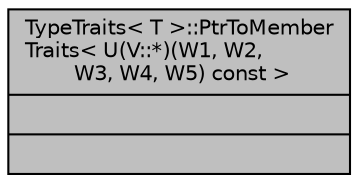 digraph "TypeTraits&lt; T &gt;::PtrToMemberTraits&lt; U(V::*)(W1, W2, W3, W4, W5) const  &gt;"
{
  edge [fontname="Helvetica",fontsize="10",labelfontname="Helvetica",labelfontsize="10"];
  node [fontname="Helvetica",fontsize="10",shape=record];
  Node1 [label="{TypeTraits\< T \>::PtrToMember\lTraits\< U(V::*)(W1, W2,\l W3, W4, W5) const  \>\n||}",height=0.2,width=0.4,color="black", fillcolor="grey75", style="filled", fontcolor="black"];
}
